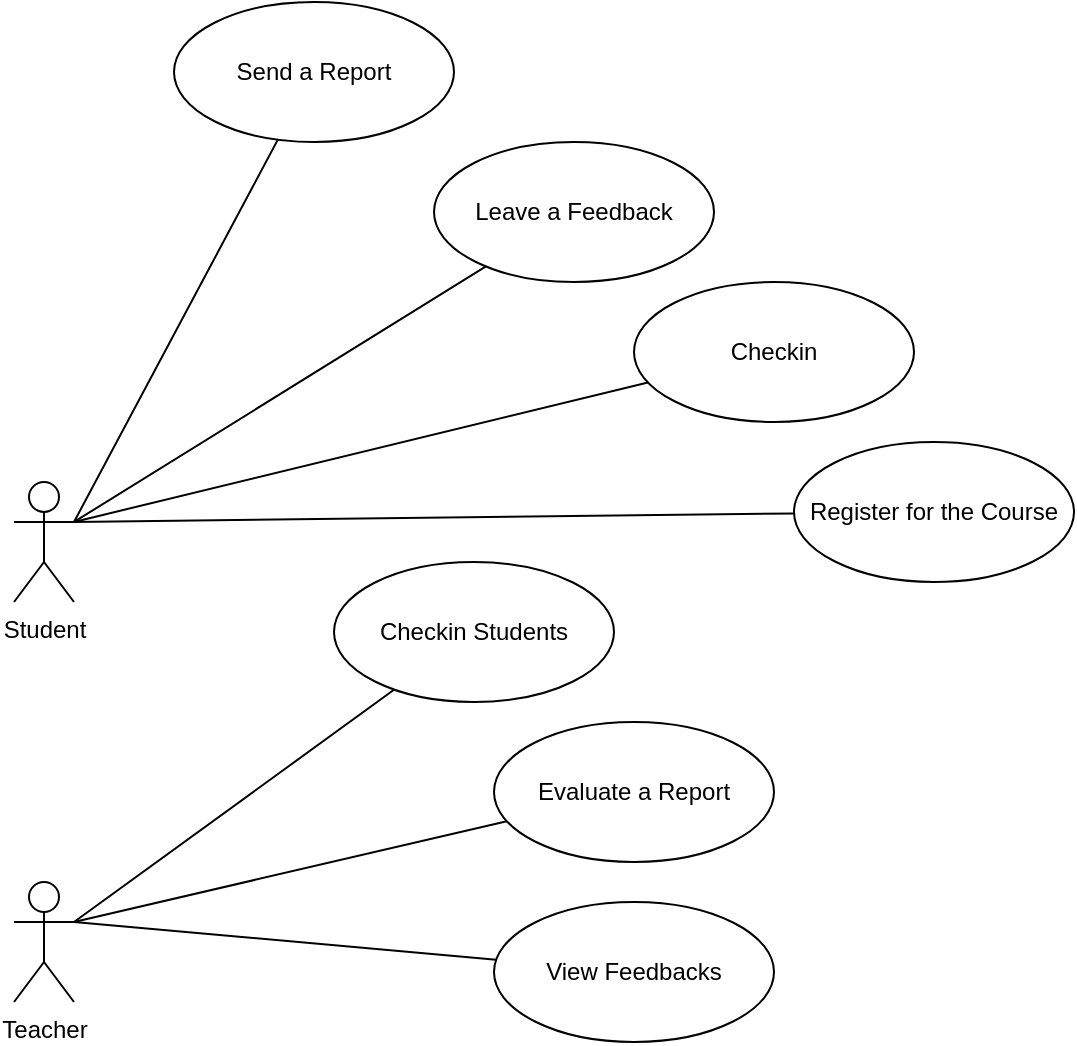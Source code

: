<mxfile version="26.0.9" pages="3">
  <diagram name="usecase" id="q2HT2naUFz7p2wxtF22r">
    <mxGraphModel dx="1434" dy="838" grid="1" gridSize="10" guides="1" tooltips="1" connect="1" arrows="1" fold="1" page="1" pageScale="1" pageWidth="827" pageHeight="1169" math="0" shadow="0">
      <root>
        <mxCell id="0" />
        <mxCell id="1" parent="0" />
        <mxCell id="7LV1J6NeP2hZDG5mu4p--5" style="rounded=0;orthogonalLoop=1;jettySize=auto;html=1;exitX=1;exitY=0.333;exitDx=0;exitDy=0;exitPerimeter=0;endArrow=none;startFill=0;" parent="1" source="7LV1J6NeP2hZDG5mu4p--1" target="7LV1J6NeP2hZDG5mu4p--3" edge="1">
          <mxGeometry relative="1" as="geometry" />
        </mxCell>
        <mxCell id="7LV1J6NeP2hZDG5mu4p--7" style="edgeStyle=none;shape=connector;rounded=0;orthogonalLoop=1;jettySize=auto;html=1;exitX=1;exitY=0.333;exitDx=0;exitDy=0;exitPerimeter=0;strokeColor=default;align=center;verticalAlign=middle;fontFamily=Helvetica;fontSize=11;fontColor=default;labelBackgroundColor=default;startFill=0;endArrow=none;" parent="1" source="7LV1J6NeP2hZDG5mu4p--1" target="7LV1J6NeP2hZDG5mu4p--4" edge="1">
          <mxGeometry relative="1" as="geometry" />
        </mxCell>
        <mxCell id="7LV1J6NeP2hZDG5mu4p--10" style="edgeStyle=none;shape=connector;rounded=0;orthogonalLoop=1;jettySize=auto;html=1;exitX=1;exitY=0.333;exitDx=0;exitDy=0;exitPerimeter=0;strokeColor=default;align=center;verticalAlign=middle;fontFamily=Helvetica;fontSize=11;fontColor=default;labelBackgroundColor=default;startFill=0;endArrow=none;" parent="1" source="7LV1J6NeP2hZDG5mu4p--1" target="7LV1J6NeP2hZDG5mu4p--9" edge="1">
          <mxGeometry relative="1" as="geometry" />
        </mxCell>
        <mxCell id="7LV1J6NeP2hZDG5mu4p--17" style="edgeStyle=none;shape=connector;rounded=0;orthogonalLoop=1;jettySize=auto;html=1;exitX=1;exitY=0.333;exitDx=0;exitDy=0;exitPerimeter=0;strokeColor=default;align=center;verticalAlign=middle;fontFamily=Helvetica;fontSize=11;fontColor=default;labelBackgroundColor=default;startFill=0;endArrow=none;" parent="1" source="7LV1J6NeP2hZDG5mu4p--1" target="7LV1J6NeP2hZDG5mu4p--16" edge="1">
          <mxGeometry relative="1" as="geometry" />
        </mxCell>
        <mxCell id="7LV1J6NeP2hZDG5mu4p--1" value="Student" style="shape=umlActor;verticalLabelPosition=bottom;verticalAlign=top;html=1;" parent="1" vertex="1">
          <mxGeometry x="40" y="280" width="30" height="60" as="geometry" />
        </mxCell>
        <mxCell id="7LV1J6NeP2hZDG5mu4p--13" style="edgeStyle=none;shape=connector;rounded=0;orthogonalLoop=1;jettySize=auto;html=1;exitX=1;exitY=0.333;exitDx=0;exitDy=0;exitPerimeter=0;strokeColor=default;align=center;verticalAlign=middle;fontFamily=Helvetica;fontSize=11;fontColor=default;labelBackgroundColor=default;startFill=0;endArrow=none;" parent="1" source="7LV1J6NeP2hZDG5mu4p--2" target="7LV1J6NeP2hZDG5mu4p--8" edge="1">
          <mxGeometry relative="1" as="geometry" />
        </mxCell>
        <mxCell id="7LV1J6NeP2hZDG5mu4p--14" style="edgeStyle=none;shape=connector;rounded=0;orthogonalLoop=1;jettySize=auto;html=1;exitX=1;exitY=0.333;exitDx=0;exitDy=0;exitPerimeter=0;strokeColor=default;align=center;verticalAlign=middle;fontFamily=Helvetica;fontSize=11;fontColor=default;labelBackgroundColor=default;startFill=0;endArrow=none;" parent="1" source="7LV1J6NeP2hZDG5mu4p--2" target="7LV1J6NeP2hZDG5mu4p--11" edge="1">
          <mxGeometry relative="1" as="geometry" />
        </mxCell>
        <mxCell id="7LV1J6NeP2hZDG5mu4p--15" style="edgeStyle=none;shape=connector;rounded=0;orthogonalLoop=1;jettySize=auto;html=1;exitX=1;exitY=0.333;exitDx=0;exitDy=0;exitPerimeter=0;strokeColor=default;align=center;verticalAlign=middle;fontFamily=Helvetica;fontSize=11;fontColor=default;labelBackgroundColor=default;startFill=0;endArrow=none;" parent="1" source="7LV1J6NeP2hZDG5mu4p--2" target="7LV1J6NeP2hZDG5mu4p--12" edge="1">
          <mxGeometry relative="1" as="geometry" />
        </mxCell>
        <mxCell id="7LV1J6NeP2hZDG5mu4p--2" value="Teacher" style="shape=umlActor;verticalLabelPosition=bottom;verticalAlign=top;html=1;" parent="1" vertex="1">
          <mxGeometry x="40" y="480" width="30" height="60" as="geometry" />
        </mxCell>
        <mxCell id="7LV1J6NeP2hZDG5mu4p--3" value="Send a Report" style="ellipse;whiteSpace=wrap;html=1;" parent="1" vertex="1">
          <mxGeometry x="120" y="40" width="140" height="70" as="geometry" />
        </mxCell>
        <mxCell id="7LV1J6NeP2hZDG5mu4p--4" value="Leave a Feedback" style="ellipse;whiteSpace=wrap;html=1;" parent="1" vertex="1">
          <mxGeometry x="250" y="110" width="140" height="70" as="geometry" />
        </mxCell>
        <mxCell id="7LV1J6NeP2hZDG5mu4p--8" value="Checkin Students" style="ellipse;whiteSpace=wrap;html=1;" parent="1" vertex="1">
          <mxGeometry x="200" y="320" width="140" height="70" as="geometry" />
        </mxCell>
        <mxCell id="7LV1J6NeP2hZDG5mu4p--9" value="Register for the Course" style="ellipse;whiteSpace=wrap;html=1;" parent="1" vertex="1">
          <mxGeometry x="430" y="260" width="140" height="70" as="geometry" />
        </mxCell>
        <mxCell id="7LV1J6NeP2hZDG5mu4p--11" value="Evaluate a Report" style="ellipse;whiteSpace=wrap;html=1;" parent="1" vertex="1">
          <mxGeometry x="280" y="400" width="140" height="70" as="geometry" />
        </mxCell>
        <mxCell id="7LV1J6NeP2hZDG5mu4p--12" value="View Feedbacks" style="ellipse;whiteSpace=wrap;html=1;" parent="1" vertex="1">
          <mxGeometry x="280" y="490" width="140" height="70" as="geometry" />
        </mxCell>
        <mxCell id="7LV1J6NeP2hZDG5mu4p--16" value="Checkin" style="ellipse;whiteSpace=wrap;html=1;" parent="1" vertex="1">
          <mxGeometry x="350" y="180" width="140" height="70" as="geometry" />
        </mxCell>
      </root>
    </mxGraphModel>
  </diagram>
  <diagram id="NMOLQKF1Vs2Ij6_maMBV" name="event_storming0">
    <mxGraphModel dx="2206" dy="1289" grid="1" gridSize="10" guides="1" tooltips="1" connect="1" arrows="1" fold="1" page="1" pageScale="1" pageWidth="827" pageHeight="1169" math="0" shadow="0">
      <root>
        <mxCell id="0" />
        <mxCell id="1" parent="0" />
        <mxCell id="YkIeNI4VLpRcpiV2OAGK-1" value="&lt;span style=&quot;&quot;&gt;Event&lt;/span&gt;" style="html=1;whiteSpace=wrap;fontFamily=Helvetica;fontSize=11;labelBackgroundColor=#FFF2CC;fillColor=#fff2cc;strokeColor=#d6b656;" parent="1" vertex="1">
          <mxGeometry x="40" y="80" width="110" height="50" as="geometry" />
        </mxCell>
        <mxCell id="YkIeNI4VLpRcpiV2OAGK-2" value="Legend" style="text;html=1;align=center;verticalAlign=middle;resizable=0;points=[];autosize=1;strokeColor=none;fillColor=none;fontFamily=Helvetica;fontSize=11;fontColor=default;labelBackgroundColor=default;" parent="1" vertex="1">
          <mxGeometry x="65" y="20" width="60" height="30" as="geometry" />
        </mxCell>
        <mxCell id="YkIeNI4VLpRcpiV2OAGK-3" value="&lt;span style=&quot;&quot;&gt;Command&lt;/span&gt;" style="html=1;whiteSpace=wrap;fontFamily=Helvetica;fontSize=11;labelBackgroundColor=#DAE8FC;fillColor=#dae8fc;strokeColor=#6c8ebf;" parent="1" vertex="1">
          <mxGeometry x="40" y="160" width="110" height="50" as="geometry" />
        </mxCell>
        <mxCell id="YI_Kw4M5G16QBF417eL0-66" style="edgeStyle=none;shape=connector;rounded=0;orthogonalLoop=1;jettySize=auto;html=1;strokeColor=default;align=center;verticalAlign=middle;fontFamily=Helvetica;fontSize=11;fontColor=default;labelBackgroundColor=default;startFill=0;endArrow=classic;endFill=1;" parent="1" source="YI_Kw4M5G16QBF417eL0-1" target="YI_Kw4M5G16QBF417eL0-65" edge="1">
          <mxGeometry relative="1" as="geometry" />
        </mxCell>
        <mxCell id="YI_Kw4M5G16QBF417eL0-1" value="&lt;span style=&quot;&quot;&gt;ReportCollected&lt;/span&gt;" style="html=1;whiteSpace=wrap;fontFamily=Helvetica;fontSize=11;labelBackgroundColor=#FFF2CC;fillColor=#fff2cc;strokeColor=#d6b656;" parent="1" vertex="1">
          <mxGeometry x="1040" y="560" width="110" height="50" as="geometry" />
        </mxCell>
        <mxCell id="YI_Kw4M5G16QBF417eL0-3" value="" style="endArrow=none;html=1;rounded=0;strokeColor=default;align=center;verticalAlign=middle;fontFamily=Helvetica;fontSize=11;fontColor=default;labelBackgroundColor=default;" parent="1" edge="1">
          <mxGeometry width="50" height="50" relative="1" as="geometry">
            <mxPoint x="200" y="1160" as="sourcePoint" />
            <mxPoint x="200" as="targetPoint" />
          </mxGeometry>
        </mxCell>
        <mxCell id="YI_Kw4M5G16QBF417eL0-4" value="&lt;span style=&quot;&quot;&gt;FeedbackCollected&lt;/span&gt;" style="html=1;whiteSpace=wrap;fontFamily=Helvetica;fontSize=11;labelBackgroundColor=#FFF2CC;fillColor=#fff2cc;strokeColor=#d6b656;" parent="1" vertex="1">
          <mxGeometry x="1040" y="360" width="110" height="50" as="geometry" />
        </mxCell>
        <mxCell id="YI_Kw4M5G16QBF417eL0-72" style="edgeStyle=none;shape=connector;rounded=0;orthogonalLoop=1;jettySize=auto;html=1;strokeColor=default;align=center;verticalAlign=middle;fontFamily=Helvetica;fontSize=11;fontColor=default;labelBackgroundColor=default;startFill=0;endArrow=classic;endFill=1;" parent="1" source="YI_Kw4M5G16QBF417eL0-5" target="YI_Kw4M5G16QBF417eL0-71" edge="1">
          <mxGeometry relative="1" as="geometry" />
        </mxCell>
        <mxCell id="YI_Kw4M5G16QBF417eL0-5" value="&lt;span style=&quot;&quot;&gt;ReportEvaluated&lt;/span&gt;" style="html=1;whiteSpace=wrap;fontFamily=Helvetica;fontSize=11;labelBackgroundColor=#FFF2CC;fillColor=#fff2cc;strokeColor=#d6b656;" parent="1" vertex="1">
          <mxGeometry x="1360" y="560" width="110" height="50" as="geometry" />
        </mxCell>
        <mxCell id="YI_Kw4M5G16QBF417eL0-6" value="&lt;span style=&quot;&quot;&gt;CheckinStarted&lt;/span&gt;" style="html=1;whiteSpace=wrap;fontFamily=Helvetica;fontSize=11;labelBackgroundColor=#FFF2CC;fillColor=#fff2cc;strokeColor=#d6b656;" parent="1" vertex="1">
          <mxGeometry x="1040" y="800" width="110" height="50" as="geometry" />
        </mxCell>
        <mxCell id="YI_Kw4M5G16QBF417eL0-7" value="&lt;span style=&quot;&quot;&gt;StudentCheckedIn&lt;/span&gt;" style="html=1;whiteSpace=wrap;fontFamily=Helvetica;fontSize=11;labelBackgroundColor=#FFF2CC;fillColor=#fff2cc;strokeColor=#d6b656;" parent="1" vertex="1">
          <mxGeometry x="1360" y="800" width="110" height="50" as="geometry" />
        </mxCell>
        <mxCell id="YI_Kw4M5G16QBF417eL0-8" value="&lt;span style=&quot;&quot;&gt;CheckinFinished&lt;/span&gt;" style="html=1;whiteSpace=wrap;fontFamily=Helvetica;fontSize=11;labelBackgroundColor=#FFF2CC;fillColor=#fff2cc;strokeColor=#d6b656;" parent="1" vertex="1">
          <mxGeometry x="1680" y="800" width="110" height="50" as="geometry" />
        </mxCell>
        <mxCell id="YI_Kw4M5G16QBF417eL0-9" value="&lt;span style=&quot;&quot;&gt;StudentRegistered&lt;/span&gt;" style="html=1;whiteSpace=wrap;fontFamily=Helvetica;fontSize=11;labelBackgroundColor=#FFF2CC;fillColor=#fff2cc;strokeColor=#d6b656;" parent="1" vertex="1">
          <mxGeometry x="720" y="560" width="110" height="50" as="geometry" />
        </mxCell>
        <mxCell id="YI_Kw4M5G16QBF417eL0-11" value="&lt;span style=&quot;&quot;&gt;CourseStarted&lt;/span&gt;" style="html=1;whiteSpace=wrap;fontFamily=Helvetica;fontSize=11;labelBackgroundColor=#FFF2CC;fillColor=#fff2cc;strokeColor=#d6b656;" parent="1" vertex="1">
          <mxGeometry x="400" y="560" width="110" height="50" as="geometry" />
        </mxCell>
        <mxCell id="YI_Kw4M5G16QBF417eL0-12" value="&lt;span style=&quot;&quot;&gt;CourseFinished&lt;/span&gt;" style="html=1;whiteSpace=wrap;fontFamily=Helvetica;fontSize=11;labelBackgroundColor=#FFF2CC;fillColor=#fff2cc;strokeColor=#d6b656;" parent="1" vertex="1">
          <mxGeometry x="1680" y="560" width="110" height="50" as="geometry" />
        </mxCell>
        <mxCell id="YI_Kw4M5G16QBF417eL0-14" value="&lt;span style=&quot;&quot;&gt;ManOfTheDay&lt;/span&gt;&lt;div&gt;&lt;span style=&quot;&quot;&gt;Claimed&lt;/span&gt;&lt;/div&gt;" style="html=1;whiteSpace=wrap;fontFamily=Helvetica;fontSize=11;labelBackgroundColor=#FFF2CC;fillColor=#fff2cc;strokeColor=#d6b656;" parent="1" vertex="1">
          <mxGeometry x="2000" y="800" width="110" height="50" as="geometry" />
        </mxCell>
        <mxCell id="YI_Kw4M5G16QBF417eL0-15" value="&lt;span style=&quot;&quot;&gt;StartCourse&lt;/span&gt;" style="html=1;whiteSpace=wrap;fontFamily=Helvetica;fontSize=11;labelBackgroundColor=#DAE8FC;fillColor=#dae8fc;strokeColor=#6c8ebf;" parent="1" vertex="1">
          <mxGeometry x="240" y="560" width="110" height="50" as="geometry" />
        </mxCell>
        <mxCell id="YI_Kw4M5G16QBF417eL0-17" value="&lt;span style=&quot;&quot;&gt;Actor&lt;/span&gt;" style="html=1;whiteSpace=wrap;fontFamily=Helvetica;fontSize=11;labelBackgroundColor=#E3C800;fillColor=#e3c800;strokeColor=#B09500;fontColor=#000000;textDirection=vertical-lr;rotation=-180;" parent="1" vertex="1">
          <mxGeometry x="40" y="240" width="20" height="70" as="geometry" />
        </mxCell>
        <mxCell id="YI_Kw4M5G16QBF417eL0-19" value="&lt;span style=&quot;&quot;&gt;Teacher&lt;/span&gt;" style="html=1;whiteSpace=wrap;fontFamily=Helvetica;fontSize=11;labelBackgroundColor=#E3C800;fillColor=#e3c800;strokeColor=#B09500;fontColor=#000000;textDirection=vertical-lr;rotation=-180;" parent="1" vertex="1">
          <mxGeometry x="340" y="600" width="20" height="70" as="geometry" />
        </mxCell>
        <mxCell id="YI_Kw4M5G16QBF417eL0-21" value="&lt;span style=&quot;&quot;&gt;Register&lt;/span&gt;" style="html=1;whiteSpace=wrap;fontFamily=Helvetica;fontSize=11;labelBackgroundColor=#DAE8FC;fillColor=#dae8fc;strokeColor=#6c8ebf;" parent="1" vertex="1">
          <mxGeometry x="560" y="560" width="110" height="50" as="geometry" />
        </mxCell>
        <mxCell id="YI_Kw4M5G16QBF417eL0-22" value="&lt;span style=&quot;&quot;&gt;Student&lt;/span&gt;" style="html=1;whiteSpace=wrap;fontFamily=Helvetica;fontSize=11;labelBackgroundColor=#E3C800;fillColor=#e3c800;strokeColor=#B09500;fontColor=#000000;textDirection=vertical-lr;rotation=-180;" parent="1" vertex="1">
          <mxGeometry x="660" y="600" width="20" height="70" as="geometry" />
        </mxCell>
        <mxCell id="YI_Kw4M5G16QBF417eL0-45" value="&lt;span style=&quot;&quot;&gt;Policy&lt;/span&gt;" style="html=1;whiteSpace=wrap;fontFamily=Helvetica;fontSize=11;labelBackgroundColor=#E1D5E7;fillColor=#e1d5e7;strokeColor=#9673a6;" parent="1" vertex="1">
          <mxGeometry x="40" y="360" width="110" height="50" as="geometry" />
        </mxCell>
        <mxCell id="YI_Kw4M5G16QBF417eL0-47" value="&lt;span style=&quot;&quot;&gt;ClaimManOfTheDay&lt;/span&gt;" style="html=1;whiteSpace=wrap;fontFamily=Helvetica;fontSize=11;labelBackgroundColor=#DAE8FC;fillColor=#dae8fc;strokeColor=#6c8ebf;" parent="1" vertex="1">
          <mxGeometry x="1840" y="800" width="110" height="50" as="geometry" />
        </mxCell>
        <mxCell id="YI_Kw4M5G16QBF417eL0-46" value="Policy" style="html=1;whiteSpace=wrap;fontFamily=Helvetica;fontSize=11;labelBackgroundColor=#E1D5E7;fillColor=#e1d5e7;strokeColor=#9673a6;" parent="1" vertex="1">
          <mxGeometry x="1760" y="760" width="110" height="50" as="geometry" />
        </mxCell>
        <mxCell id="YI_Kw4M5G16QBF417eL0-49" value="" style="group" parent="1" vertex="1" connectable="0">
          <mxGeometry x="880" y="800" width="120" height="110" as="geometry" />
        </mxCell>
        <mxCell id="YI_Kw4M5G16QBF417eL0-37" value="&lt;span style=&quot;&quot;&gt;StartCheckin&lt;/span&gt;" style="html=1;whiteSpace=wrap;fontFamily=Helvetica;fontSize=11;labelBackgroundColor=#DAE8FC;fillColor=#dae8fc;strokeColor=#6c8ebf;" parent="YI_Kw4M5G16QBF417eL0-49" vertex="1">
          <mxGeometry width="110" height="50" as="geometry" />
        </mxCell>
        <mxCell id="YI_Kw4M5G16QBF417eL0-38" value="&lt;span style=&quot;&quot;&gt;Teacher&lt;/span&gt;" style="html=1;whiteSpace=wrap;fontFamily=Helvetica;fontSize=11;labelBackgroundColor=#E3C800;fillColor=#e3c800;strokeColor=#B09500;fontColor=#000000;textDirection=vertical-lr;rotation=-180;" parent="YI_Kw4M5G16QBF417eL0-49" vertex="1">
          <mxGeometry x="100" y="40" width="20" height="70" as="geometry" />
        </mxCell>
        <mxCell id="YI_Kw4M5G16QBF417eL0-50" value="" style="group" parent="1" vertex="1" connectable="0">
          <mxGeometry x="880" y="560" width="120" height="110" as="geometry" />
        </mxCell>
        <mxCell id="YI_Kw4M5G16QBF417eL0-35" value="&lt;span style=&quot;&quot;&gt;SendReport&lt;/span&gt;" style="html=1;whiteSpace=wrap;fontFamily=Helvetica;fontSize=11;labelBackgroundColor=#DAE8FC;fillColor=#dae8fc;strokeColor=#6c8ebf;" parent="YI_Kw4M5G16QBF417eL0-50" vertex="1">
          <mxGeometry width="110" height="50" as="geometry" />
        </mxCell>
        <mxCell id="YI_Kw4M5G16QBF417eL0-36" value="&lt;span style=&quot;&quot;&gt;Student&lt;/span&gt;" style="html=1;whiteSpace=wrap;fontFamily=Helvetica;fontSize=11;labelBackgroundColor=#E3C800;fillColor=#e3c800;strokeColor=#B09500;fontColor=#000000;textDirection=vertical-lr;rotation=-180;" parent="YI_Kw4M5G16QBF417eL0-50" vertex="1">
          <mxGeometry x="100" y="40" width="20" height="70" as="geometry" />
        </mxCell>
        <mxCell id="YI_Kw4M5G16QBF417eL0-51" value="" style="group" parent="1" vertex="1" connectable="0">
          <mxGeometry x="880" y="330" width="120" height="110" as="geometry" />
        </mxCell>
        <mxCell id="YI_Kw4M5G16QBF417eL0-33" value="&lt;span style=&quot;&quot;&gt;SendFeedback&lt;/span&gt;" style="html=1;whiteSpace=wrap;fontFamily=Helvetica;fontSize=11;labelBackgroundColor=#DAE8FC;fillColor=#dae8fc;strokeColor=#6c8ebf;" parent="YI_Kw4M5G16QBF417eL0-51" vertex="1">
          <mxGeometry y="30" width="110" height="50" as="geometry" />
        </mxCell>
        <mxCell id="YI_Kw4M5G16QBF417eL0-34" value="&lt;span style=&quot;&quot;&gt;Student&lt;/span&gt;" style="html=1;whiteSpace=wrap;fontFamily=Helvetica;fontSize=11;labelBackgroundColor=#E3C800;fillColor=#e3c800;strokeColor=#B09500;fontColor=#000000;textDirection=vertical-lr;rotation=-180;" parent="YI_Kw4M5G16QBF417eL0-51" vertex="1">
          <mxGeometry x="100" y="70" width="20" height="70" as="geometry" />
        </mxCell>
        <mxCell id="YI_Kw4M5G16QBF417eL0-52" value="" style="group" parent="1" vertex="1" connectable="0">
          <mxGeometry x="1200" y="560" width="120" height="110" as="geometry" />
        </mxCell>
        <mxCell id="YI_Kw4M5G16QBF417eL0-39" value="&lt;span style=&quot;&quot;&gt;EvaluateReport&lt;/span&gt;" style="html=1;whiteSpace=wrap;fontFamily=Helvetica;fontSize=11;labelBackgroundColor=#DAE8FC;fillColor=#dae8fc;strokeColor=#6c8ebf;" parent="YI_Kw4M5G16QBF417eL0-52" vertex="1">
          <mxGeometry width="110" height="50" as="geometry" />
        </mxCell>
        <mxCell id="YI_Kw4M5G16QBF417eL0-40" value="&lt;span style=&quot;&quot;&gt;Teacher&lt;/span&gt;" style="html=1;whiteSpace=wrap;fontFamily=Helvetica;fontSize=11;labelBackgroundColor=#E3C800;fillColor=#e3c800;strokeColor=#B09500;fontColor=#000000;textDirection=vertical-lr;rotation=-180;" parent="YI_Kw4M5G16QBF417eL0-52" vertex="1">
          <mxGeometry x="100" y="40" width="20" height="70" as="geometry" />
        </mxCell>
        <mxCell id="YI_Kw4M5G16QBF417eL0-53" value="" style="group" parent="1" vertex="1" connectable="0">
          <mxGeometry x="1200" y="800" width="120" height="110" as="geometry" />
        </mxCell>
        <mxCell id="YI_Kw4M5G16QBF417eL0-41" value="&lt;span style=&quot;&quot;&gt;Checkin&lt;/span&gt;" style="html=1;whiteSpace=wrap;fontFamily=Helvetica;fontSize=11;labelBackgroundColor=#DAE8FC;fillColor=#dae8fc;strokeColor=#6c8ebf;" parent="YI_Kw4M5G16QBF417eL0-53" vertex="1">
          <mxGeometry width="110" height="50" as="geometry" />
        </mxCell>
        <mxCell id="YI_Kw4M5G16QBF417eL0-42" value="Student" style="html=1;whiteSpace=wrap;fontFamily=Helvetica;fontSize=11;labelBackgroundColor=#E3C800;fillColor=#e3c800;strokeColor=#B09500;fontColor=#000000;textDirection=vertical-lr;rotation=-180;" parent="YI_Kw4M5G16QBF417eL0-53" vertex="1">
          <mxGeometry x="100" y="40" width="20" height="70" as="geometry" />
        </mxCell>
        <mxCell id="YI_Kw4M5G16QBF417eL0-54" value="" style="group" parent="1" vertex="1" connectable="0">
          <mxGeometry x="1520" y="800" width="120" height="110" as="geometry" />
        </mxCell>
        <mxCell id="YI_Kw4M5G16QBF417eL0-43" value="&lt;span style=&quot;&quot;&gt;FinishCheckin&lt;/span&gt;" style="html=1;whiteSpace=wrap;fontFamily=Helvetica;fontSize=11;labelBackgroundColor=#DAE8FC;fillColor=#dae8fc;strokeColor=#6c8ebf;" parent="YI_Kw4M5G16QBF417eL0-54" vertex="1">
          <mxGeometry width="110" height="50" as="geometry" />
        </mxCell>
        <mxCell id="YI_Kw4M5G16QBF417eL0-44" value="&lt;span style=&quot;&quot;&gt;Teacher&lt;/span&gt;" style="html=1;whiteSpace=wrap;fontFamily=Helvetica;fontSize=11;labelBackgroundColor=#E3C800;fillColor=#e3c800;strokeColor=#B09500;fontColor=#000000;textDirection=vertical-lr;rotation=-180;" parent="YI_Kw4M5G16QBF417eL0-54" vertex="1">
          <mxGeometry x="100" y="40" width="20" height="70" as="geometry" />
        </mxCell>
        <mxCell id="YI_Kw4M5G16QBF417eL0-55" value="&lt;span style=&quot;&quot;&gt;AllStudentsCheckedIn&lt;/span&gt;" style="html=1;whiteSpace=wrap;fontFamily=Helvetica;fontSize=11;labelBackgroundColor=#FFF2CC;fillColor=#fff2cc;strokeColor=#d6b656;" parent="1" vertex="1">
          <mxGeometry x="1360" y="720" width="110" height="50" as="geometry" />
        </mxCell>
        <mxCell id="YI_Kw4M5G16QBF417eL0-58" style="edgeStyle=none;shape=connector;rounded=0;orthogonalLoop=1;jettySize=auto;html=1;strokeColor=default;align=center;verticalAlign=middle;fontFamily=Helvetica;fontSize=11;fontColor=default;labelBackgroundColor=default;startFill=0;endArrow=classic;endFill=1;" parent="1" source="YI_Kw4M5G16QBF417eL0-56" target="YI_Kw4M5G16QBF417eL0-43" edge="1">
          <mxGeometry relative="1" as="geometry" />
        </mxCell>
        <mxCell id="YI_Kw4M5G16QBF417eL0-56" value="Policy" style="html=1;whiteSpace=wrap;fontFamily=Helvetica;fontSize=11;labelBackgroundColor=#E1D5E7;fillColor=#e1d5e7;strokeColor=#9673a6;" parent="1" vertex="1">
          <mxGeometry x="1440" y="680" width="110" height="50" as="geometry" />
        </mxCell>
        <mxCell id="YI_Kw4M5G16QBF417eL0-59" value="&lt;span style=&quot;&quot;&gt;FinishCourse&lt;/span&gt;" style="html=1;whiteSpace=wrap;fontFamily=Helvetica;fontSize=11;labelBackgroundColor=#DAE8FC;fillColor=#dae8fc;strokeColor=#6c8ebf;" parent="1" vertex="1">
          <mxGeometry x="1520" y="560" width="110" height="50" as="geometry" />
        </mxCell>
        <mxCell id="YI_Kw4M5G16QBF417eL0-60" value="&lt;span style=&quot;&quot;&gt;Teacher&lt;/span&gt;" style="html=1;whiteSpace=wrap;fontFamily=Helvetica;fontSize=11;labelBackgroundColor=#E3C800;fillColor=#e3c800;strokeColor=#B09500;fontColor=#000000;textDirection=vertical-lr;rotation=-180;" parent="1" vertex="1">
          <mxGeometry x="1620" y="600" width="20" height="70" as="geometry" />
        </mxCell>
        <mxCell id="YI_Kw4M5G16QBF417eL0-61" value="&lt;span style=&quot;&quot;&gt;ExternalSystem&lt;/span&gt;" style="html=1;whiteSpace=wrap;fontFamily=Helvetica;fontSize=11;labelBackgroundColor=#F8CECC;fillColor=#f8cecc;strokeColor=#b85450;" parent="1" vertex="1">
          <mxGeometry x="40" y="440" width="110" height="50" as="geometry" />
        </mxCell>
        <mxCell id="YI_Kw4M5G16QBF417eL0-63" value="Teacher&lt;div&gt;TelegramNotification&lt;/div&gt;" style="html=1;whiteSpace=wrap;fontFamily=Helvetica;fontSize=11;labelBackgroundColor=#F8CECC;fillColor=#f8cecc;strokeColor=#b85450;" parent="1" vertex="1">
          <mxGeometry x="1205" y="360" width="110" height="50" as="geometry" />
        </mxCell>
        <mxCell id="YI_Kw4M5G16QBF417eL0-62" value="Policy" style="html=1;whiteSpace=wrap;fontFamily=Helvetica;fontSize=11;labelBackgroundColor=#E1D5E7;fillColor=#e1d5e7;strokeColor=#9673a6;" parent="1" vertex="1">
          <mxGeometry x="1120" y="320" width="110" height="50" as="geometry" />
        </mxCell>
        <mxCell id="YI_Kw4M5G16QBF417eL0-65" value="Policy" style="html=1;whiteSpace=wrap;fontFamily=Helvetica;fontSize=11;labelBackgroundColor=#E1D5E7;fillColor=#e1d5e7;strokeColor=#9673a6;" parent="1" vertex="1">
          <mxGeometry x="1120" y="470" width="110" height="50" as="geometry" />
        </mxCell>
        <mxCell id="YI_Kw4M5G16QBF417eL0-67" style="edgeStyle=none;shape=connector;rounded=0;orthogonalLoop=1;jettySize=auto;html=1;strokeColor=default;align=center;verticalAlign=middle;fontFamily=Helvetica;fontSize=11;fontColor=default;labelBackgroundColor=default;startFill=0;endArrow=classic;endFill=1;" parent="1" source="YI_Kw4M5G16QBF417eL0-65" target="YI_Kw4M5G16QBF417eL0-63" edge="1">
          <mxGeometry relative="1" as="geometry">
            <mxPoint x="1118" y="570" as="sourcePoint" />
            <mxPoint x="1173" y="460" as="targetPoint" />
          </mxGeometry>
        </mxCell>
        <mxCell id="YI_Kw4M5G16QBF417eL0-74" style="edgeStyle=none;shape=connector;rounded=0;orthogonalLoop=1;jettySize=auto;html=1;strokeColor=default;align=center;verticalAlign=middle;fontFamily=Helvetica;fontSize=11;fontColor=default;labelBackgroundColor=default;startFill=0;endArrow=classic;endFill=1;" parent="1" source="YI_Kw4M5G16QBF417eL0-71" target="YI_Kw4M5G16QBF417eL0-73" edge="1">
          <mxGeometry relative="1" as="geometry" />
        </mxCell>
        <mxCell id="YI_Kw4M5G16QBF417eL0-71" value="Policy" style="html=1;whiteSpace=wrap;fontFamily=Helvetica;fontSize=11;labelBackgroundColor=#E1D5E7;fillColor=#e1d5e7;strokeColor=#9673a6;" parent="1" vertex="1">
          <mxGeometry x="1440" y="470" width="110" height="50" as="geometry" />
        </mxCell>
        <mxCell id="YI_Kw4M5G16QBF417eL0-73" value="Student&lt;div&gt;TelegramNotification&lt;/div&gt;" style="html=1;whiteSpace=wrap;fontFamily=Helvetica;fontSize=11;labelBackgroundColor=#F8CECC;fillColor=#f8cecc;strokeColor=#b85450;" parent="1" vertex="1">
          <mxGeometry x="1520" y="360" width="110" height="50" as="geometry" />
        </mxCell>
        <mxCell id="YI_Kw4M5G16QBF417eL0-76" value="Students&lt;div&gt;TelegramNotification&lt;/div&gt;" style="html=1;whiteSpace=wrap;fontFamily=Helvetica;fontSize=11;labelBackgroundColor=#F8CECC;fillColor=#f8cecc;strokeColor=#b85450;" parent="1" vertex="1">
          <mxGeometry x="1840" y="560" width="110" height="50" as="geometry" />
        </mxCell>
        <mxCell id="YI_Kw4M5G16QBF417eL0-75" value="Policy" style="html=1;whiteSpace=wrap;fontFamily=Helvetica;fontSize=11;labelBackgroundColor=#E1D5E7;fillColor=#e1d5e7;strokeColor=#9673a6;" parent="1" vertex="1">
          <mxGeometry x="1760" y="520" width="110" height="50" as="geometry" />
        </mxCell>
        <mxCell id="YI_Kw4M5G16QBF417eL0-77" value="&lt;span style=&quot;&quot;&gt;Aggregate&lt;/span&gt;" style="html=1;whiteSpace=wrap;fontFamily=Helvetica;fontSize=11;labelBackgroundColor=#E3C800;fillColor=#e3c800;strokeColor=#B09500;fontColor=#000000;textDirection=vertical-lr;rotation=-180;" parent="1" vertex="1">
          <mxGeometry x="40" y="520" width="40" height="195" as="geometry" />
        </mxCell>
      </root>
    </mxGraphModel>
  </diagram>
  <diagram name="aggregates" id="OGZ7CoBndJwvVOaBmYiP">
    <mxGraphModel dx="1434" dy="838" grid="1" gridSize="10" guides="1" tooltips="1" connect="1" arrows="1" fold="1" page="1" pageScale="1" pageWidth="827" pageHeight="1169" math="0" shadow="0">
      <root>
        <mxCell id="GdQ_nfQmD7q4POx97Bnw-0" />
        <mxCell id="GdQ_nfQmD7q4POx97Bnw-1" parent="GdQ_nfQmD7q4POx97Bnw-0" />
        <mxCell id="GdQ_nfQmD7q4POx97Bnw-2" value="&lt;span style=&quot;&quot;&gt;Event&lt;/span&gt;" style="html=1;whiteSpace=wrap;fontFamily=Helvetica;fontSize=11;labelBackgroundColor=#FFF2CC;fillColor=#fff2cc;strokeColor=#d6b656;" parent="GdQ_nfQmD7q4POx97Bnw-1" vertex="1">
          <mxGeometry x="40" y="80" width="110" height="50" as="geometry" />
        </mxCell>
        <mxCell id="GdQ_nfQmD7q4POx97Bnw-3" value="Legend" style="text;html=1;align=center;verticalAlign=middle;resizable=0;points=[];autosize=1;strokeColor=none;fillColor=none;fontFamily=Helvetica;fontSize=11;fontColor=default;labelBackgroundColor=default;" parent="GdQ_nfQmD7q4POx97Bnw-1" vertex="1">
          <mxGeometry x="65" y="20" width="60" height="30" as="geometry" />
        </mxCell>
        <mxCell id="GdQ_nfQmD7q4POx97Bnw-4" value="&lt;span style=&quot;&quot;&gt;Command&lt;/span&gt;" style="html=1;whiteSpace=wrap;fontFamily=Helvetica;fontSize=11;labelBackgroundColor=#DAE8FC;fillColor=#dae8fc;strokeColor=#6c8ebf;" parent="GdQ_nfQmD7q4POx97Bnw-1" vertex="1">
          <mxGeometry x="40" y="160" width="110" height="50" as="geometry" />
        </mxCell>
        <mxCell id="GdQ_nfQmD7q4POx97Bnw-6" value="&lt;span style=&quot;&quot;&gt;ReportCollected&lt;/span&gt;" style="html=1;whiteSpace=wrap;fontFamily=Helvetica;fontSize=11;labelBackgroundColor=#FFF2CC;fillColor=#fff2cc;strokeColor=#d6b656;" parent="GdQ_nfQmD7q4POx97Bnw-1" vertex="1">
          <mxGeometry x="930" y="40" width="110" height="50" as="geometry" />
        </mxCell>
        <mxCell id="GdQ_nfQmD7q4POx97Bnw-7" value="" style="endArrow=none;html=1;rounded=0;strokeColor=default;align=center;verticalAlign=middle;fontFamily=Helvetica;fontSize=11;fontColor=default;labelBackgroundColor=default;" parent="GdQ_nfQmD7q4POx97Bnw-1" edge="1">
          <mxGeometry width="50" height="50" relative="1" as="geometry">
            <mxPoint x="200" y="1160" as="sourcePoint" />
            <mxPoint x="200" as="targetPoint" />
          </mxGeometry>
        </mxCell>
        <mxCell id="GdQ_nfQmD7q4POx97Bnw-11" value="&lt;span style=&quot;&quot;&gt;CheckinStarted&lt;/span&gt;" style="html=1;whiteSpace=wrap;fontFamily=Helvetica;fontSize=11;labelBackgroundColor=#FFF2CC;fillColor=#fff2cc;strokeColor=#d6b656;" parent="GdQ_nfQmD7q4POx97Bnw-1" vertex="1">
          <mxGeometry x="930" y="407.5" width="110" height="50" as="geometry" />
        </mxCell>
        <mxCell id="GdQ_nfQmD7q4POx97Bnw-12" value="&lt;span style=&quot;&quot;&gt;StudentCheckedIn&lt;/span&gt;" style="html=1;whiteSpace=wrap;fontFamily=Helvetica;fontSize=11;labelBackgroundColor=#FFF2CC;fillColor=#fff2cc;strokeColor=#d6b656;" parent="GdQ_nfQmD7q4POx97Bnw-1" vertex="1">
          <mxGeometry x="930" y="607.5" width="110" height="50" as="geometry" />
        </mxCell>
        <mxCell id="GdQ_nfQmD7q4POx97Bnw-13" value="&lt;span style=&quot;&quot;&gt;CheckinFinished&lt;/span&gt;" style="html=1;whiteSpace=wrap;fontFamily=Helvetica;fontSize=11;labelBackgroundColor=#FFF2CC;fillColor=#fff2cc;strokeColor=#d6b656;" parent="GdQ_nfQmD7q4POx97Bnw-1" vertex="1">
          <mxGeometry x="930" y="687.5" width="110" height="50" as="geometry" />
        </mxCell>
        <mxCell id="GdQ_nfQmD7q4POx97Bnw-14" value="&lt;span style=&quot;&quot;&gt;StudentRegistered&lt;/span&gt;" style="html=1;whiteSpace=wrap;fontFamily=Helvetica;fontSize=11;labelBackgroundColor=#FFF2CC;fillColor=#fff2cc;strokeColor=#d6b656;" parent="GdQ_nfQmD7q4POx97Bnw-1" vertex="1">
          <mxGeometry x="480" y="720" width="110" height="50" as="geometry" />
        </mxCell>
        <mxCell id="GdQ_nfQmD7q4POx97Bnw-15" value="&lt;span style=&quot;&quot;&gt;CourseStarted&lt;/span&gt;" style="html=1;whiteSpace=wrap;fontFamily=Helvetica;fontSize=11;labelBackgroundColor=#FFF2CC;fillColor=#fff2cc;strokeColor=#d6b656;" parent="GdQ_nfQmD7q4POx97Bnw-1" vertex="1">
          <mxGeometry x="480" y="560" width="110" height="50" as="geometry" />
        </mxCell>
        <mxCell id="GdQ_nfQmD7q4POx97Bnw-16" value="&lt;span style=&quot;&quot;&gt;CourseFinished&lt;/span&gt;" style="html=1;whiteSpace=wrap;fontFamily=Helvetica;fontSize=11;labelBackgroundColor=#FFF2CC;fillColor=#fff2cc;strokeColor=#d6b656;" parent="GdQ_nfQmD7q4POx97Bnw-1" vertex="1">
          <mxGeometry x="480" y="420" width="110" height="50" as="geometry" />
        </mxCell>
        <mxCell id="GdQ_nfQmD7q4POx97Bnw-17" value="&lt;span style=&quot;&quot;&gt;ManOfTheDay&lt;/span&gt;&lt;div&gt;&lt;span style=&quot;&quot;&gt;Claimed&lt;/span&gt;&lt;/div&gt;" style="html=1;whiteSpace=wrap;fontFamily=Helvetica;fontSize=11;labelBackgroundColor=#FFF2CC;fillColor=#fff2cc;strokeColor=#d6b656;" parent="GdQ_nfQmD7q4POx97Bnw-1" vertex="1">
          <mxGeometry x="1380" y="560" width="110" height="50" as="geometry" />
        </mxCell>
        <mxCell id="GdQ_nfQmD7q4POx97Bnw-18" value="&lt;span style=&quot;&quot;&gt;StartCourse&lt;/span&gt;" style="html=1;whiteSpace=wrap;fontFamily=Helvetica;fontSize=11;labelBackgroundColor=#DAE8FC;fillColor=#dae8fc;strokeColor=#6c8ebf;" parent="GdQ_nfQmD7q4POx97Bnw-1" vertex="1">
          <mxGeometry x="240" y="560" width="110" height="50" as="geometry" />
        </mxCell>
        <mxCell id="GdQ_nfQmD7q4POx97Bnw-19" value="&lt;span style=&quot;&quot;&gt;Actor&lt;/span&gt;" style="html=1;whiteSpace=wrap;fontFamily=Helvetica;fontSize=11;labelBackgroundColor=#E3C800;fillColor=#e3c800;strokeColor=#B09500;fontColor=#000000;textDirection=vertical-lr;rotation=-180;" parent="GdQ_nfQmD7q4POx97Bnw-1" vertex="1">
          <mxGeometry x="40" y="240" width="20" height="70" as="geometry" />
        </mxCell>
        <mxCell id="GdQ_nfQmD7q4POx97Bnw-20" value="&lt;span style=&quot;&quot;&gt;Teacher&lt;/span&gt;" style="html=1;whiteSpace=wrap;fontFamily=Helvetica;fontSize=11;labelBackgroundColor=#E3C800;fillColor=#e3c800;strokeColor=#B09500;fontColor=#000000;textDirection=vertical-lr;rotation=-180;" parent="GdQ_nfQmD7q4POx97Bnw-1" vertex="1">
          <mxGeometry x="340" y="600" width="20" height="70" as="geometry" />
        </mxCell>
        <mxCell id="GdQ_nfQmD7q4POx97Bnw-21" value="&lt;span style=&quot;&quot;&gt;Register&lt;/span&gt;" style="html=1;whiteSpace=wrap;fontFamily=Helvetica;fontSize=11;labelBackgroundColor=#DAE8FC;fillColor=#dae8fc;strokeColor=#6c8ebf;" parent="GdQ_nfQmD7q4POx97Bnw-1" vertex="1">
          <mxGeometry x="240" y="720" width="110" height="50" as="geometry" />
        </mxCell>
        <mxCell id="GdQ_nfQmD7q4POx97Bnw-22" value="&lt;span style=&quot;&quot;&gt;Student&lt;/span&gt;" style="html=1;whiteSpace=wrap;fontFamily=Helvetica;fontSize=11;labelBackgroundColor=#E3C800;fillColor=#e3c800;strokeColor=#B09500;fontColor=#000000;textDirection=vertical-lr;rotation=-180;" parent="GdQ_nfQmD7q4POx97Bnw-1" vertex="1">
          <mxGeometry x="340" y="760" width="20" height="70" as="geometry" />
        </mxCell>
        <mxCell id="GdQ_nfQmD7q4POx97Bnw-23" value="&lt;span style=&quot;&quot;&gt;Policy&lt;/span&gt;" style="html=1;whiteSpace=wrap;fontFamily=Helvetica;fontSize=11;labelBackgroundColor=#E1D5E7;fillColor=#e1d5e7;strokeColor=#9673a6;" parent="GdQ_nfQmD7q4POx97Bnw-1" vertex="1">
          <mxGeometry x="40" y="360" width="110" height="50" as="geometry" />
        </mxCell>
        <mxCell id="GdQ_nfQmD7q4POx97Bnw-24" value="&lt;span style=&quot;&quot;&gt;ClaimManOfTheDay&lt;/span&gt;" style="html=1;whiteSpace=wrap;fontFamily=Helvetica;fontSize=11;labelBackgroundColor=#DAE8FC;fillColor=#dae8fc;strokeColor=#6c8ebf;" parent="GdQ_nfQmD7q4POx97Bnw-1" vertex="1">
          <mxGeometry x="1120" y="560" width="110" height="50" as="geometry" />
        </mxCell>
        <mxCell id="GdQ_nfQmD7q4POx97Bnw-26" value="" style="group" parent="GdQ_nfQmD7q4POx97Bnw-1" vertex="1" connectable="0">
          <mxGeometry x="680" y="407.5" width="120" height="110" as="geometry" />
        </mxCell>
        <mxCell id="GdQ_nfQmD7q4POx97Bnw-27" value="&lt;span style=&quot;&quot;&gt;StartCheckin&lt;/span&gt;" style="html=1;whiteSpace=wrap;fontFamily=Helvetica;fontSize=11;labelBackgroundColor=#DAE8FC;fillColor=#dae8fc;strokeColor=#6c8ebf;" parent="GdQ_nfQmD7q4POx97Bnw-26" vertex="1">
          <mxGeometry width="110" height="50" as="geometry" />
        </mxCell>
        <mxCell id="GdQ_nfQmD7q4POx97Bnw-28" value="&lt;span style=&quot;&quot;&gt;Teacher&lt;/span&gt;" style="html=1;whiteSpace=wrap;fontFamily=Helvetica;fontSize=11;labelBackgroundColor=#E3C800;fillColor=#e3c800;strokeColor=#B09500;fontColor=#000000;textDirection=vertical-lr;rotation=-180;" parent="GdQ_nfQmD7q4POx97Bnw-26" vertex="1">
          <mxGeometry x="100" y="40" width="20" height="70" as="geometry" />
        </mxCell>
        <mxCell id="GdQ_nfQmD7q4POx97Bnw-29" value="" style="group" parent="GdQ_nfQmD7q4POx97Bnw-1" vertex="1" connectable="0">
          <mxGeometry x="680" y="40" width="120" height="110" as="geometry" />
        </mxCell>
        <mxCell id="GdQ_nfQmD7q4POx97Bnw-30" value="&lt;span style=&quot;&quot;&gt;SendReport&lt;/span&gt;" style="html=1;whiteSpace=wrap;fontFamily=Helvetica;fontSize=11;labelBackgroundColor=#DAE8FC;fillColor=#dae8fc;strokeColor=#6c8ebf;" parent="GdQ_nfQmD7q4POx97Bnw-29" vertex="1">
          <mxGeometry width="110" height="50" as="geometry" />
        </mxCell>
        <mxCell id="GdQ_nfQmD7q4POx97Bnw-31" value="&lt;span style=&quot;&quot;&gt;Student&lt;/span&gt;" style="html=1;whiteSpace=wrap;fontFamily=Helvetica;fontSize=11;labelBackgroundColor=#E3C800;fillColor=#e3c800;strokeColor=#B09500;fontColor=#000000;textDirection=vertical-lr;rotation=-180;" parent="GdQ_nfQmD7q4POx97Bnw-29" vertex="1">
          <mxGeometry x="100" y="40" width="20" height="70" as="geometry" />
        </mxCell>
        <mxCell id="GdQ_nfQmD7q4POx97Bnw-35" value="" style="group" parent="GdQ_nfQmD7q4POx97Bnw-1" vertex="1" connectable="0">
          <mxGeometry x="680" y="160" width="120" height="110" as="geometry" />
        </mxCell>
        <mxCell id="GdQ_nfQmD7q4POx97Bnw-36" value="&lt;span style=&quot;&quot;&gt;EvaluateReport&lt;/span&gt;" style="html=1;whiteSpace=wrap;fontFamily=Helvetica;fontSize=11;labelBackgroundColor=#DAE8FC;fillColor=#dae8fc;strokeColor=#6c8ebf;" parent="GdQ_nfQmD7q4POx97Bnw-35" vertex="1">
          <mxGeometry width="110" height="50" as="geometry" />
        </mxCell>
        <mxCell id="GdQ_nfQmD7q4POx97Bnw-37" value="&lt;span style=&quot;&quot;&gt;Teacher&lt;/span&gt;" style="html=1;whiteSpace=wrap;fontFamily=Helvetica;fontSize=11;labelBackgroundColor=#E3C800;fillColor=#e3c800;strokeColor=#B09500;fontColor=#000000;textDirection=vertical-lr;rotation=-180;" parent="GdQ_nfQmD7q4POx97Bnw-35" vertex="1">
          <mxGeometry x="100" y="40" width="20" height="70" as="geometry" />
        </mxCell>
        <mxCell id="GdQ_nfQmD7q4POx97Bnw-38" value="" style="group" parent="GdQ_nfQmD7q4POx97Bnw-1" vertex="1" connectable="0">
          <mxGeometry x="680" y="547.5" width="120" height="110" as="geometry" />
        </mxCell>
        <mxCell id="GdQ_nfQmD7q4POx97Bnw-39" value="&lt;span style=&quot;&quot;&gt;Checkin&lt;/span&gt;" style="html=1;whiteSpace=wrap;fontFamily=Helvetica;fontSize=11;labelBackgroundColor=#DAE8FC;fillColor=#dae8fc;strokeColor=#6c8ebf;" parent="GdQ_nfQmD7q4POx97Bnw-38" vertex="1">
          <mxGeometry width="110" height="50" as="geometry" />
        </mxCell>
        <mxCell id="GdQ_nfQmD7q4POx97Bnw-40" value="Student" style="html=1;whiteSpace=wrap;fontFamily=Helvetica;fontSize=11;labelBackgroundColor=#E3C800;fillColor=#e3c800;strokeColor=#B09500;fontColor=#000000;textDirection=vertical-lr;rotation=-180;" parent="GdQ_nfQmD7q4POx97Bnw-38" vertex="1">
          <mxGeometry x="100" y="40" width="20" height="70" as="geometry" />
        </mxCell>
        <mxCell id="GdQ_nfQmD7q4POx97Bnw-41" value="" style="group" parent="GdQ_nfQmD7q4POx97Bnw-1" vertex="1" connectable="0">
          <mxGeometry x="680" y="687.5" width="120" height="110" as="geometry" />
        </mxCell>
        <mxCell id="GdQ_nfQmD7q4POx97Bnw-42" value="&lt;span style=&quot;&quot;&gt;FinishCheckin&lt;/span&gt;" style="html=1;whiteSpace=wrap;fontFamily=Helvetica;fontSize=11;labelBackgroundColor=#DAE8FC;fillColor=#dae8fc;strokeColor=#6c8ebf;" parent="GdQ_nfQmD7q4POx97Bnw-41" vertex="1">
          <mxGeometry width="110" height="50" as="geometry" />
        </mxCell>
        <mxCell id="GdQ_nfQmD7q4POx97Bnw-43" value="&lt;span style=&quot;&quot;&gt;Teacher&lt;/span&gt;" style="html=1;whiteSpace=wrap;fontFamily=Helvetica;fontSize=11;labelBackgroundColor=#E3C800;fillColor=#e3c800;strokeColor=#B09500;fontColor=#000000;textDirection=vertical-lr;rotation=-180;" parent="GdQ_nfQmD7q4POx97Bnw-41" vertex="1">
          <mxGeometry x="100" y="40" width="20" height="70" as="geometry" />
        </mxCell>
        <mxCell id="GdQ_nfQmD7q4POx97Bnw-44" value="&lt;span style=&quot;&quot;&gt;AllStudentsCheckedIn&lt;/span&gt;" style="html=1;whiteSpace=wrap;fontFamily=Helvetica;fontSize=11;labelBackgroundColor=#FFF2CC;fillColor=#fff2cc;strokeColor=#d6b656;" parent="GdQ_nfQmD7q4POx97Bnw-1" vertex="1">
          <mxGeometry x="930" y="527.5" width="110" height="50" as="geometry" />
        </mxCell>
        <mxCell id="GdQ_nfQmD7q4POx97Bnw-49" value="&lt;span style=&quot;&quot;&gt;ExternalSystem&lt;/span&gt;" style="html=1;whiteSpace=wrap;fontFamily=Helvetica;fontSize=11;labelBackgroundColor=#F8CECC;fillColor=#f8cecc;strokeColor=#b85450;" parent="GdQ_nfQmD7q4POx97Bnw-1" vertex="1">
          <mxGeometry x="40" y="440" width="110" height="50" as="geometry" />
        </mxCell>
        <mxCell id="GdQ_nfQmD7q4POx97Bnw-59" value="&lt;span style=&quot;&quot;&gt;Aggregate&lt;/span&gt;" style="html=1;whiteSpace=wrap;fontFamily=Helvetica;fontSize=11;labelBackgroundColor=#E3C800;fillColor=#e3c800;strokeColor=#B09500;fontColor=#000000;textDirection=vertical-lr;rotation=-180;" parent="GdQ_nfQmD7q4POx97Bnw-1" vertex="1">
          <mxGeometry x="40" y="520" width="40" height="195" as="geometry" />
        </mxCell>
        <mxCell id="lvHqlZJB9Wo-NC74gKqF-0" value="" style="group" parent="GdQ_nfQmD7q4POx97Bnw-1" vertex="1" connectable="0">
          <mxGeometry x="239" y="50" width="120" height="110" as="geometry" />
        </mxCell>
        <mxCell id="lvHqlZJB9Wo-NC74gKqF-1" value="&lt;span style=&quot;&quot;&gt;SendFeedback&lt;/span&gt;" style="html=1;whiteSpace=wrap;fontFamily=Helvetica;fontSize=11;labelBackgroundColor=#DAE8FC;fillColor=#dae8fc;strokeColor=#6c8ebf;" parent="lvHqlZJB9Wo-NC74gKqF-0" vertex="1">
          <mxGeometry y="30" width="110" height="50" as="geometry" />
        </mxCell>
        <mxCell id="lvHqlZJB9Wo-NC74gKqF-2" value="&lt;span style=&quot;&quot;&gt;Student&lt;/span&gt;" style="html=1;whiteSpace=wrap;fontFamily=Helvetica;fontSize=11;labelBackgroundColor=#E3C800;fillColor=#e3c800;strokeColor=#B09500;fontColor=#000000;textDirection=vertical-lr;rotation=-180;" parent="lvHqlZJB9Wo-NC74gKqF-0" vertex="1">
          <mxGeometry x="100" y="70" width="20" height="70" as="geometry" />
        </mxCell>
        <mxCell id="lvHqlZJB9Wo-NC74gKqF-7" value="&lt;span style=&quot;&quot;&gt;FeedbackCollected&lt;/span&gt;" style="html=1;whiteSpace=wrap;fontFamily=Helvetica;fontSize=11;labelBackgroundColor=#FFF2CC;fillColor=#fff2cc;strokeColor=#d6b656;" parent="GdQ_nfQmD7q4POx97Bnw-1" vertex="1">
          <mxGeometry x="479" y="80" width="110" height="50" as="geometry" />
        </mxCell>
        <mxCell id="lvHqlZJB9Wo-NC74gKqF-10" value="&lt;span style=&quot;&quot;&gt;HolyFather&lt;/span&gt;" style="html=1;whiteSpace=wrap;fontFamily=Helvetica;fontSize=11;labelBackgroundColor=#E3C800;fillColor=#e3c800;strokeColor=#B09500;fontColor=#000000;textDirection=vertical-lr;rotation=-180;" parent="GdQ_nfQmD7q4POx97Bnw-1" vertex="1">
          <mxGeometry x="399" width="40" height="195" as="geometry" />
        </mxCell>
        <mxCell id="lvHqlZJB9Wo-NC74gKqF-12" value="&lt;span style=&quot;&quot;&gt;ReportCollection&lt;/span&gt;" style="html=1;whiteSpace=wrap;fontFamily=Helvetica;fontSize=11;labelBackgroundColor=#E3C800;fillColor=#e3c800;strokeColor=#B09500;fontColor=#000000;textDirection=vertical-lr;rotation=-180;" parent="GdQ_nfQmD7q4POx97Bnw-1" vertex="1">
          <mxGeometry x="840" width="40" height="275" as="geometry" />
        </mxCell>
        <mxCell id="X_CxZFTxZkVcd_R_pV94-0" value="Course" style="html=1;whiteSpace=wrap;fontFamily=Helvetica;fontSize=11;labelBackgroundColor=#E3C800;fillColor=#e3c800;strokeColor=#B09500;fontColor=#000000;textDirection=vertical-lr;rotation=-180;" vertex="1" parent="GdQ_nfQmD7q4POx97Bnw-1">
          <mxGeometry x="400" y="320" width="40" height="605" as="geometry" />
        </mxCell>
        <mxCell id="X_CxZFTxZkVcd_R_pV94-2" value="" style="group" vertex="1" connectable="0" parent="GdQ_nfQmD7q4POx97Bnw-1">
          <mxGeometry x="240" y="420" width="120" height="110" as="geometry" />
        </mxCell>
        <mxCell id="GdQ_nfQmD7q4POx97Bnw-47" value="&lt;span style=&quot;&quot;&gt;FinishCourse&lt;/span&gt;" style="html=1;whiteSpace=wrap;fontFamily=Helvetica;fontSize=11;labelBackgroundColor=#DAE8FC;fillColor=#dae8fc;strokeColor=#6c8ebf;" parent="X_CxZFTxZkVcd_R_pV94-2" vertex="1">
          <mxGeometry width="110" height="50" as="geometry" />
        </mxCell>
        <mxCell id="GdQ_nfQmD7q4POx97Bnw-48" value="&lt;span style=&quot;&quot;&gt;Teacher&lt;/span&gt;" style="html=1;whiteSpace=wrap;fontFamily=Helvetica;fontSize=11;labelBackgroundColor=#E3C800;fillColor=#e3c800;strokeColor=#B09500;fontColor=#000000;textDirection=vertical-lr;rotation=-180;" parent="X_CxZFTxZkVcd_R_pV94-2" vertex="1">
          <mxGeometry x="100" y="40" width="20" height="70" as="geometry" />
        </mxCell>
        <mxCell id="X_CxZFTxZkVcd_R_pV94-3" value="Checkin" style="html=1;whiteSpace=wrap;fontFamily=Helvetica;fontSize=11;labelBackgroundColor=#E3C800;fillColor=#e3c800;strokeColor=#B09500;fontColor=#000000;textDirection=vertical-lr;rotation=-180;" vertex="1" parent="GdQ_nfQmD7q4POx97Bnw-1">
          <mxGeometry x="840" y="330" width="40" height="515" as="geometry" />
        </mxCell>
        <mxCell id="GdQ_nfQmD7q4POx97Bnw-10" value="&lt;span style=&quot;&quot;&gt;ReportEvaluated&lt;/span&gt;" style="html=1;whiteSpace=wrap;fontFamily=Helvetica;fontSize=11;labelBackgroundColor=#FFF2CC;fillColor=#fff2cc;strokeColor=#d6b656;" parent="GdQ_nfQmD7q4POx97Bnw-1" vertex="1">
          <mxGeometry x="930" y="160" width="110" height="50" as="geometry" />
        </mxCell>
        <mxCell id="X_CxZFTxZkVcd_R_pV94-4" value="ManOfTheDay" style="html=1;whiteSpace=wrap;fontFamily=Helvetica;fontSize=11;labelBackgroundColor=#E3C800;fillColor=#e3c800;strokeColor=#B09500;fontColor=#000000;textDirection=vertical-lr;rotation=-180;" vertex="1" parent="GdQ_nfQmD7q4POx97Bnw-1">
          <mxGeometry x="1280" y="395" width="40" height="355" as="geometry" />
        </mxCell>
      </root>
    </mxGraphModel>
  </diagram>
</mxfile>
